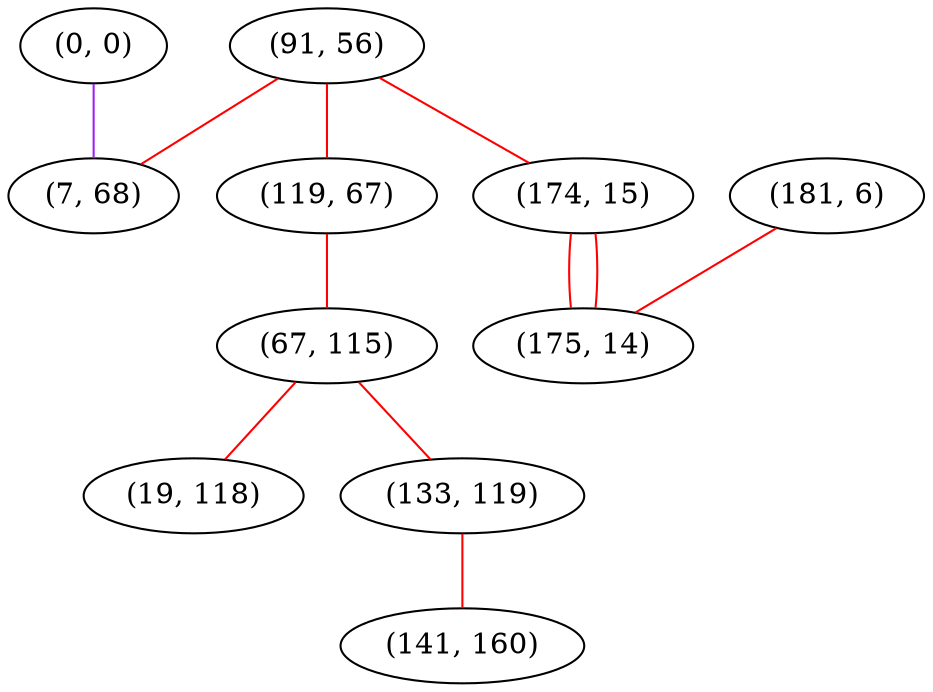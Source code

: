 graph "" {
"(0, 0)";
"(91, 56)";
"(7, 68)";
"(119, 67)";
"(174, 15)";
"(67, 115)";
"(19, 118)";
"(181, 6)";
"(175, 14)";
"(133, 119)";
"(141, 160)";
"(0, 0)" -- "(7, 68)"  [color=purple, key=0, weight=4];
"(91, 56)" -- "(7, 68)"  [color=red, key=0, weight=1];
"(91, 56)" -- "(119, 67)"  [color=red, key=0, weight=1];
"(91, 56)" -- "(174, 15)"  [color=red, key=0, weight=1];
"(119, 67)" -- "(67, 115)"  [color=red, key=0, weight=1];
"(174, 15)" -- "(175, 14)"  [color=red, key=0, weight=1];
"(174, 15)" -- "(175, 14)"  [color=red, key=1, weight=1];
"(67, 115)" -- "(133, 119)"  [color=red, key=0, weight=1];
"(67, 115)" -- "(19, 118)"  [color=red, key=0, weight=1];
"(181, 6)" -- "(175, 14)"  [color=red, key=0, weight=1];
"(133, 119)" -- "(141, 160)"  [color=red, key=0, weight=1];
}
